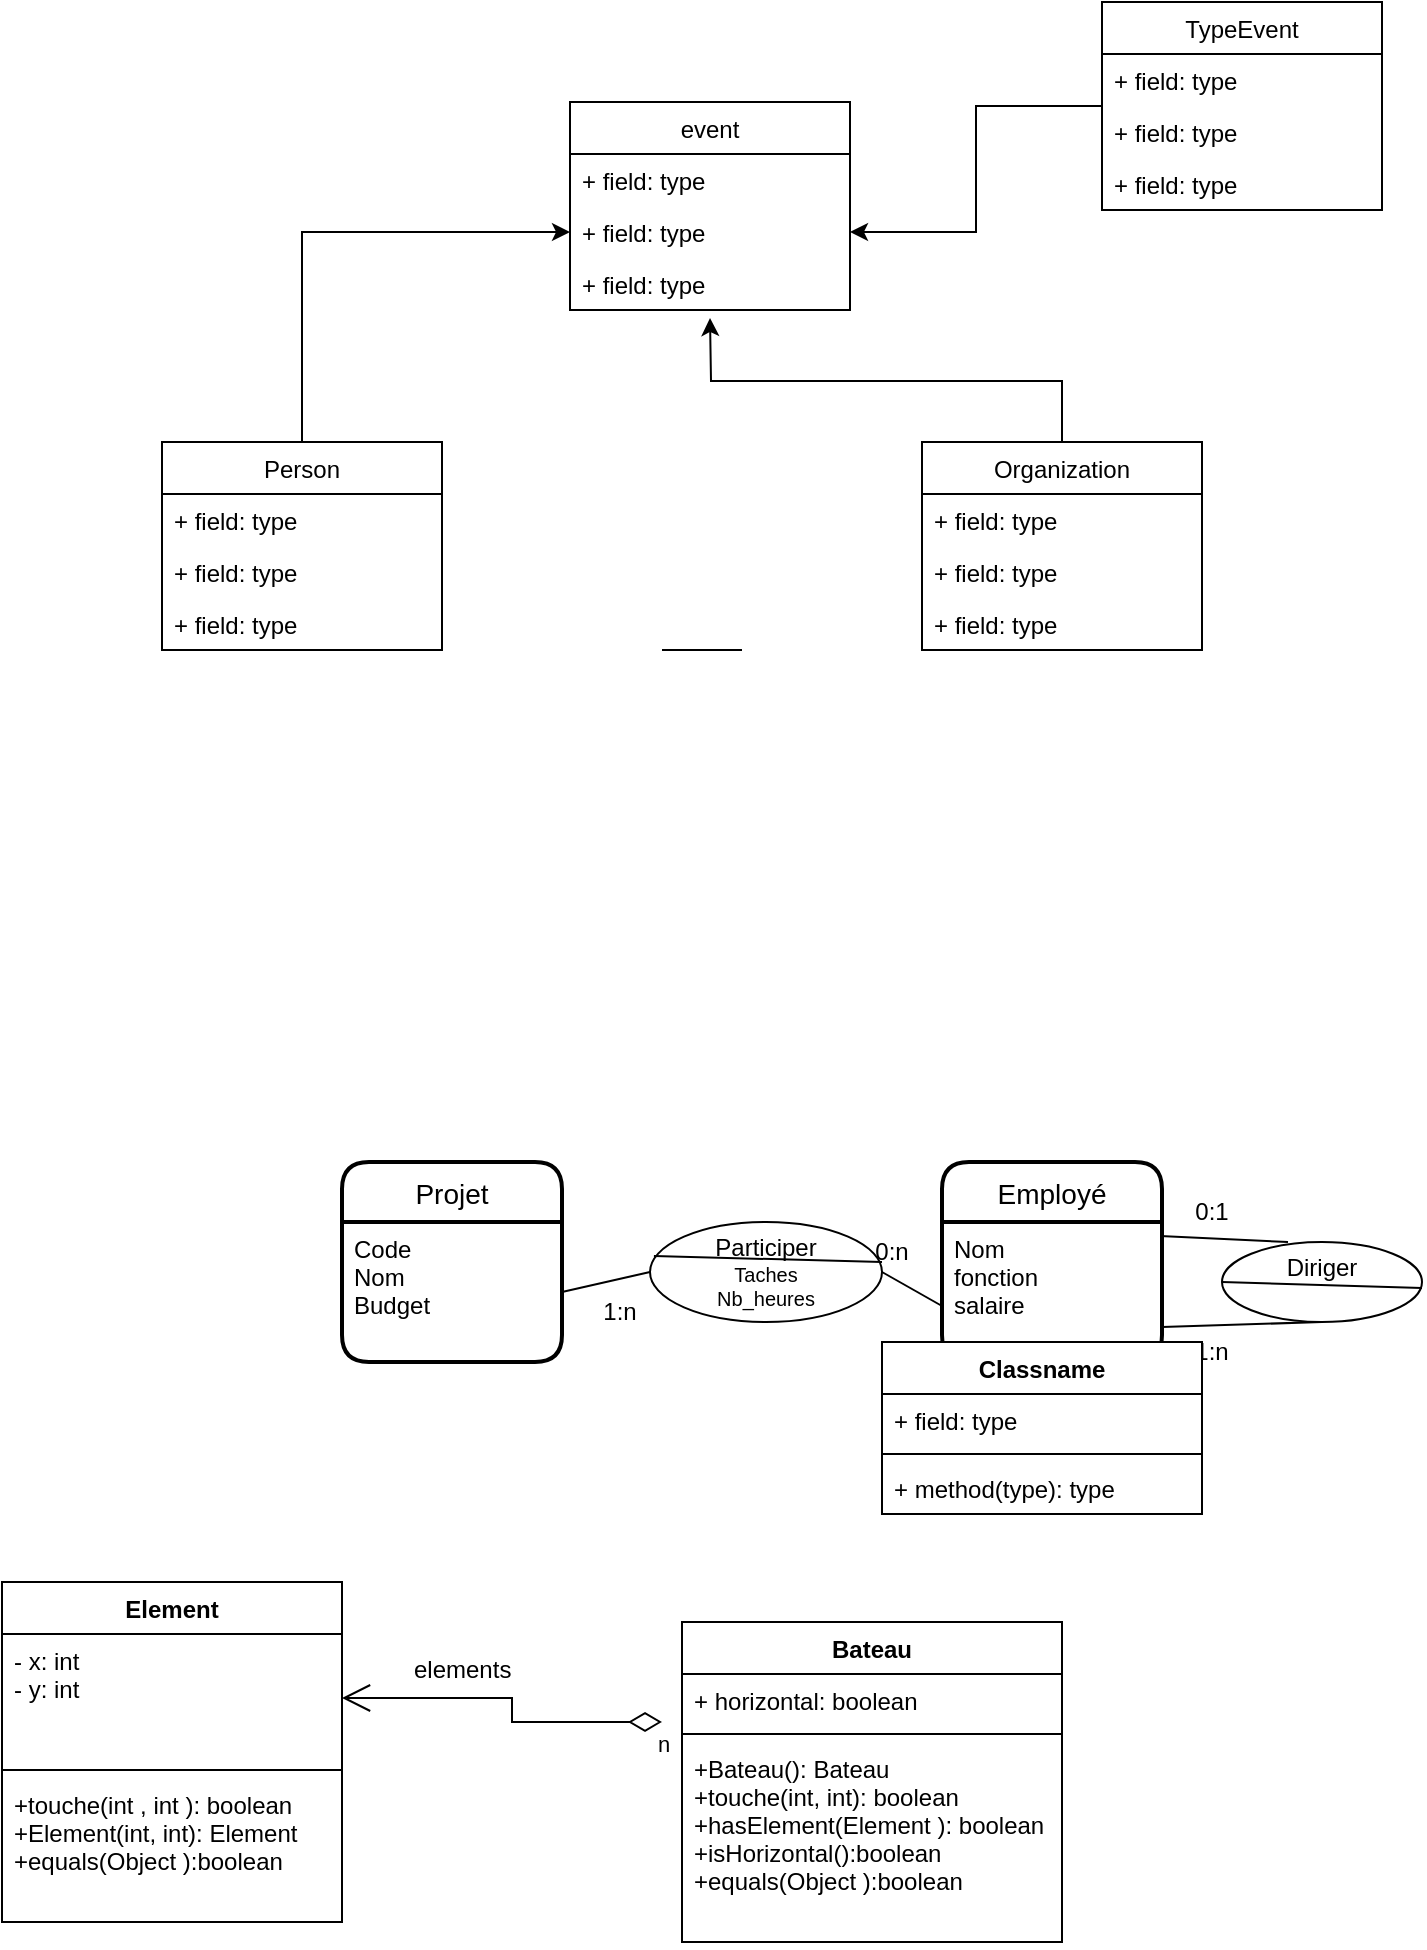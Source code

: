 <mxfile version="21.8.0" type="github">
  <diagram id="HLmwvm8MezSdkVYSD1in" name="Page-1">
    <mxGraphModel dx="2002" dy="1155" grid="1" gridSize="10" guides="1" tooltips="1" connect="1" arrows="1" fold="1" page="1" pageScale="1" pageWidth="827" pageHeight="1169" math="0" shadow="0">
      <root>
        <mxCell id="0" />
        <mxCell id="1" parent="0" />
        <mxCell id="GNIsgfz2RBcbvhtRr2Xp-2" value="event" style="swimlane;fontStyle=0;childLayout=stackLayout;horizontal=1;startSize=26;fillColor=none;horizontalStack=0;resizeParent=1;resizeParentMax=0;resizeLast=0;collapsible=1;marginBottom=0;" parent="1" vertex="1">
          <mxGeometry x="344" y="150" width="140" height="104" as="geometry" />
        </mxCell>
        <mxCell id="GNIsgfz2RBcbvhtRr2Xp-3" value="+ field: type" style="text;strokeColor=none;fillColor=none;align=left;verticalAlign=top;spacingLeft=4;spacingRight=4;overflow=hidden;rotatable=0;points=[[0,0.5],[1,0.5]];portConstraint=eastwest;" parent="GNIsgfz2RBcbvhtRr2Xp-2" vertex="1">
          <mxGeometry y="26" width="140" height="26" as="geometry" />
        </mxCell>
        <mxCell id="GNIsgfz2RBcbvhtRr2Xp-4" value="+ field: type" style="text;strokeColor=none;fillColor=none;align=left;verticalAlign=top;spacingLeft=4;spacingRight=4;overflow=hidden;rotatable=0;points=[[0,0.5],[1,0.5]];portConstraint=eastwest;" parent="GNIsgfz2RBcbvhtRr2Xp-2" vertex="1">
          <mxGeometry y="52" width="140" height="26" as="geometry" />
        </mxCell>
        <mxCell id="GNIsgfz2RBcbvhtRr2Xp-5" value="+ field: type" style="text;strokeColor=none;fillColor=none;align=left;verticalAlign=top;spacingLeft=4;spacingRight=4;overflow=hidden;rotatable=0;points=[[0,0.5],[1,0.5]];portConstraint=eastwest;" parent="GNIsgfz2RBcbvhtRr2Xp-2" vertex="1">
          <mxGeometry y="78" width="140" height="26" as="geometry" />
        </mxCell>
        <mxCell id="GNIsgfz2RBcbvhtRr2Xp-19" style="edgeStyle=orthogonalEdgeStyle;rounded=0;orthogonalLoop=1;jettySize=auto;html=1;exitX=0.5;exitY=0;exitDx=0;exitDy=0;entryX=0;entryY=0.5;entryDx=0;entryDy=0;" parent="1" source="GNIsgfz2RBcbvhtRr2Xp-6" target="GNIsgfz2RBcbvhtRr2Xp-4" edge="1">
          <mxGeometry relative="1" as="geometry" />
        </mxCell>
        <mxCell id="GNIsgfz2RBcbvhtRr2Xp-6" value="Person" style="swimlane;fontStyle=0;childLayout=stackLayout;horizontal=1;startSize=26;fillColor=none;horizontalStack=0;resizeParent=1;resizeParentMax=0;resizeLast=0;collapsible=1;marginBottom=0;" parent="1" vertex="1">
          <mxGeometry x="140" y="320" width="140" height="104" as="geometry" />
        </mxCell>
        <mxCell id="GNIsgfz2RBcbvhtRr2Xp-7" value="+ field: type" style="text;strokeColor=none;fillColor=none;align=left;verticalAlign=top;spacingLeft=4;spacingRight=4;overflow=hidden;rotatable=0;points=[[0,0.5],[1,0.5]];portConstraint=eastwest;" parent="GNIsgfz2RBcbvhtRr2Xp-6" vertex="1">
          <mxGeometry y="26" width="140" height="26" as="geometry" />
        </mxCell>
        <mxCell id="GNIsgfz2RBcbvhtRr2Xp-8" value="+ field: type" style="text;strokeColor=none;fillColor=none;align=left;verticalAlign=top;spacingLeft=4;spacingRight=4;overflow=hidden;rotatable=0;points=[[0,0.5],[1,0.5]];portConstraint=eastwest;" parent="GNIsgfz2RBcbvhtRr2Xp-6" vertex="1">
          <mxGeometry y="52" width="140" height="26" as="geometry" />
        </mxCell>
        <mxCell id="GNIsgfz2RBcbvhtRr2Xp-9" value="+ field: type" style="text;strokeColor=none;fillColor=none;align=left;verticalAlign=top;spacingLeft=4;spacingRight=4;overflow=hidden;rotatable=0;points=[[0,0.5],[1,0.5]];portConstraint=eastwest;" parent="GNIsgfz2RBcbvhtRr2Xp-6" vertex="1">
          <mxGeometry y="78" width="140" height="26" as="geometry" />
        </mxCell>
        <mxCell id="GNIsgfz2RBcbvhtRr2Xp-20" style="edgeStyle=orthogonalEdgeStyle;rounded=0;orthogonalLoop=1;jettySize=auto;html=1;exitX=0.5;exitY=0;exitDx=0;exitDy=0;" parent="1" source="GNIsgfz2RBcbvhtRr2Xp-10" edge="1">
          <mxGeometry relative="1" as="geometry">
            <mxPoint x="414" y="258" as="targetPoint" />
          </mxGeometry>
        </mxCell>
        <mxCell id="GNIsgfz2RBcbvhtRr2Xp-10" value="Organization" style="swimlane;fontStyle=0;childLayout=stackLayout;horizontal=1;startSize=26;fillColor=none;horizontalStack=0;resizeParent=1;resizeParentMax=0;resizeLast=0;collapsible=1;marginBottom=0;" parent="1" vertex="1">
          <mxGeometry x="520" y="320" width="140" height="104" as="geometry" />
        </mxCell>
        <mxCell id="GNIsgfz2RBcbvhtRr2Xp-11" value="+ field: type" style="text;strokeColor=none;fillColor=none;align=left;verticalAlign=top;spacingLeft=4;spacingRight=4;overflow=hidden;rotatable=0;points=[[0,0.5],[1,0.5]];portConstraint=eastwest;" parent="GNIsgfz2RBcbvhtRr2Xp-10" vertex="1">
          <mxGeometry y="26" width="140" height="26" as="geometry" />
        </mxCell>
        <mxCell id="GNIsgfz2RBcbvhtRr2Xp-12" value="+ field: type" style="text;strokeColor=none;fillColor=none;align=left;verticalAlign=top;spacingLeft=4;spacingRight=4;overflow=hidden;rotatable=0;points=[[0,0.5],[1,0.5]];portConstraint=eastwest;" parent="GNIsgfz2RBcbvhtRr2Xp-10" vertex="1">
          <mxGeometry y="52" width="140" height="26" as="geometry" />
        </mxCell>
        <mxCell id="GNIsgfz2RBcbvhtRr2Xp-13" value="+ field: type" style="text;strokeColor=none;fillColor=none;align=left;verticalAlign=top;spacingLeft=4;spacingRight=4;overflow=hidden;rotatable=0;points=[[0,0.5],[1,0.5]];portConstraint=eastwest;" parent="GNIsgfz2RBcbvhtRr2Xp-10" vertex="1">
          <mxGeometry y="78" width="140" height="26" as="geometry" />
        </mxCell>
        <mxCell id="GNIsgfz2RBcbvhtRr2Xp-21" style="edgeStyle=orthogonalEdgeStyle;rounded=0;orthogonalLoop=1;jettySize=auto;html=1;entryX=1;entryY=0.5;entryDx=0;entryDy=0;" parent="1" source="GNIsgfz2RBcbvhtRr2Xp-14" target="GNIsgfz2RBcbvhtRr2Xp-4" edge="1">
          <mxGeometry relative="1" as="geometry" />
        </mxCell>
        <mxCell id="GNIsgfz2RBcbvhtRr2Xp-14" value="TypeEvent" style="swimlane;fontStyle=0;childLayout=stackLayout;horizontal=1;startSize=26;fillColor=none;horizontalStack=0;resizeParent=1;resizeParentMax=0;resizeLast=0;collapsible=1;marginBottom=0;" parent="1" vertex="1">
          <mxGeometry x="610" y="100" width="140" height="104" as="geometry" />
        </mxCell>
        <mxCell id="GNIsgfz2RBcbvhtRr2Xp-15" value="+ field: type" style="text;strokeColor=none;fillColor=none;align=left;verticalAlign=top;spacingLeft=4;spacingRight=4;overflow=hidden;rotatable=0;points=[[0,0.5],[1,0.5]];portConstraint=eastwest;" parent="GNIsgfz2RBcbvhtRr2Xp-14" vertex="1">
          <mxGeometry y="26" width="140" height="26" as="geometry" />
        </mxCell>
        <mxCell id="GNIsgfz2RBcbvhtRr2Xp-16" value="+ field: type" style="text;strokeColor=none;fillColor=none;align=left;verticalAlign=top;spacingLeft=4;spacingRight=4;overflow=hidden;rotatable=0;points=[[0,0.5],[1,0.5]];portConstraint=eastwest;" parent="GNIsgfz2RBcbvhtRr2Xp-14" vertex="1">
          <mxGeometry y="52" width="140" height="26" as="geometry" />
        </mxCell>
        <mxCell id="GNIsgfz2RBcbvhtRr2Xp-17" value="+ field: type" style="text;strokeColor=none;fillColor=none;align=left;verticalAlign=top;spacingLeft=4;spacingRight=4;overflow=hidden;rotatable=0;points=[[0,0.5],[1,0.5]];portConstraint=eastwest;" parent="GNIsgfz2RBcbvhtRr2Xp-14" vertex="1">
          <mxGeometry y="78" width="140" height="26" as="geometry" />
        </mxCell>
        <mxCell id="GNIsgfz2RBcbvhtRr2Xp-18" value="" style="line;strokeWidth=1;fillColor=none;align=left;verticalAlign=middle;spacingTop=-1;spacingLeft=3;spacingRight=3;rotatable=0;labelPosition=right;points=[];portConstraint=eastwest;" parent="1" vertex="1">
          <mxGeometry x="390" y="420" width="40" height="8" as="geometry" />
        </mxCell>
        <mxCell id="6CCxmFv6uolV06Bg7Xiu-1" value="Projet" style="swimlane;childLayout=stackLayout;horizontal=1;startSize=30;horizontalStack=0;rounded=1;fontSize=14;fontStyle=0;strokeWidth=2;resizeParent=0;resizeLast=1;shadow=0;dashed=0;align=center;" parent="1" vertex="1">
          <mxGeometry x="230" y="680" width="110" height="100" as="geometry" />
        </mxCell>
        <mxCell id="6CCxmFv6uolV06Bg7Xiu-2" value="Code&#xa;Nom&#xa;Budget" style="align=left;strokeColor=none;fillColor=none;spacingLeft=4;fontSize=12;verticalAlign=top;resizable=0;rotatable=0;part=1;fontStyle=0" parent="6CCxmFv6uolV06Bg7Xiu-1" vertex="1">
          <mxGeometry y="30" width="110" height="70" as="geometry" />
        </mxCell>
        <mxCell id="6CCxmFv6uolV06Bg7Xiu-5" value="Employé" style="swimlane;childLayout=stackLayout;horizontal=1;startSize=30;horizontalStack=0;rounded=1;fontSize=14;fontStyle=0;strokeWidth=2;resizeParent=0;resizeLast=1;shadow=0;dashed=0;align=center;" parent="1" vertex="1">
          <mxGeometry x="530" y="680" width="110" height="100" as="geometry" />
        </mxCell>
        <mxCell id="6CCxmFv6uolV06Bg7Xiu-6" value="Nom&#xa;fonction&#xa;salaire&#xa;" style="align=left;strokeColor=none;fillColor=none;spacingLeft=4;fontSize=12;verticalAlign=top;resizable=0;rotatable=0;part=1;fontStyle=0" parent="6CCxmFv6uolV06Bg7Xiu-5" vertex="1">
          <mxGeometry y="30" width="110" height="70" as="geometry" />
        </mxCell>
        <mxCell id="6CCxmFv6uolV06Bg7Xiu-8" value="&lt;div&gt;Participer&lt;/div&gt;&lt;div style=&quot;font-size: 10px&quot;&gt;&lt;font style=&quot;font-size: 10px&quot;&gt;Taches&lt;/font&gt;&lt;/div&gt;&lt;div style=&quot;font-size: 10px&quot;&gt;&lt;font style=&quot;font-size: 10px&quot;&gt;Nb_heures&lt;/font&gt;&lt;br&gt;&lt;/div&gt;" style="ellipse;whiteSpace=wrap;html=1;align=center;" parent="1" vertex="1">
          <mxGeometry x="384" y="710" width="116" height="50" as="geometry" />
        </mxCell>
        <mxCell id="6CCxmFv6uolV06Bg7Xiu-13" value="" style="endArrow=none;html=1;rounded=0;exitX=1;exitY=0.5;exitDx=0;exitDy=0;entryX=0;entryY=0.5;entryDx=0;entryDy=0;" parent="1" source="6CCxmFv6uolV06Bg7Xiu-2" target="6CCxmFv6uolV06Bg7Xiu-8" edge="1">
          <mxGeometry relative="1" as="geometry">
            <mxPoint x="330" y="1100" as="sourcePoint" />
            <mxPoint x="490" y="1100" as="targetPoint" />
          </mxGeometry>
        </mxCell>
        <mxCell id="6CCxmFv6uolV06Bg7Xiu-18" value="1:n" style="text;html=1;strokeColor=none;fillColor=none;align=center;verticalAlign=middle;whiteSpace=wrap;rounded=0;" parent="1" vertex="1">
          <mxGeometry x="354" y="740" width="30" height="30" as="geometry" />
        </mxCell>
        <mxCell id="6CCxmFv6uolV06Bg7Xiu-19" value="0:n" style="text;html=1;strokeColor=none;fillColor=none;align=center;verticalAlign=middle;whiteSpace=wrap;rounded=0;" parent="1" vertex="1">
          <mxGeometry x="490" y="710" width="30" height="30" as="geometry" />
        </mxCell>
        <mxCell id="6CCxmFv6uolV06Bg7Xiu-20" value="" style="endArrow=none;html=1;rounded=0;exitX=1;exitY=0.5;exitDx=0;exitDy=0;entryX=0;entryY=0.6;entryDx=0;entryDy=0;entryPerimeter=0;" parent="1" source="6CCxmFv6uolV06Bg7Xiu-8" target="6CCxmFv6uolV06Bg7Xiu-6" edge="1">
          <mxGeometry relative="1" as="geometry">
            <mxPoint x="450" y="770" as="sourcePoint" />
            <mxPoint x="450" y="820" as="targetPoint" />
          </mxGeometry>
        </mxCell>
        <mxCell id="6CCxmFv6uolV06Bg7Xiu-21" value="&lt;div&gt;Diriger&lt;/div&gt;&lt;div&gt;&lt;br&gt;&lt;/div&gt;" style="ellipse;whiteSpace=wrap;html=1;align=center;" parent="1" vertex="1">
          <mxGeometry x="670" y="720" width="100" height="40" as="geometry" />
        </mxCell>
        <mxCell id="6CCxmFv6uolV06Bg7Xiu-22" value="0:1" style="text;html=1;strokeColor=none;fillColor=none;align=center;verticalAlign=middle;whiteSpace=wrap;rounded=0;" parent="1" vertex="1">
          <mxGeometry x="650" y="690" width="30" height="30" as="geometry" />
        </mxCell>
        <mxCell id="6CCxmFv6uolV06Bg7Xiu-23" value="1:n" style="text;html=1;strokeColor=none;fillColor=none;align=center;verticalAlign=middle;whiteSpace=wrap;rounded=0;" parent="1" vertex="1">
          <mxGeometry x="650" y="760" width="30" height="30" as="geometry" />
        </mxCell>
        <mxCell id="6CCxmFv6uolV06Bg7Xiu-24" value="" style="endArrow=none;html=1;rounded=0;exitX=0.991;exitY=0.1;exitDx=0;exitDy=0;entryX=0.33;entryY=0;entryDx=0;entryDy=0;entryPerimeter=0;exitPerimeter=0;" parent="1" source="6CCxmFv6uolV06Bg7Xiu-6" target="6CCxmFv6uolV06Bg7Xiu-21" edge="1">
          <mxGeometry relative="1" as="geometry">
            <mxPoint x="650" y="688" as="sourcePoint" />
            <mxPoint x="696" y="710" as="targetPoint" />
          </mxGeometry>
        </mxCell>
        <mxCell id="6CCxmFv6uolV06Bg7Xiu-25" value="" style="endArrow=none;html=1;rounded=0;exitX=0.5;exitY=1;exitDx=0;exitDy=0;entryX=1;entryY=0.75;entryDx=0;entryDy=0;" parent="1" source="6CCxmFv6uolV06Bg7Xiu-21" target="6CCxmFv6uolV06Bg7Xiu-6" edge="1">
          <mxGeometry relative="1" as="geometry">
            <mxPoint x="680" y="770" as="sourcePoint" />
            <mxPoint x="726" y="792" as="targetPoint" />
          </mxGeometry>
        </mxCell>
        <mxCell id="6CCxmFv6uolV06Bg7Xiu-28" value="" style="endArrow=none;html=1;rounded=0;fontSize=10;exitX=0.017;exitY=0.34;exitDx=0;exitDy=0;exitPerimeter=0;" parent="1" source="6CCxmFv6uolV06Bg7Xiu-8" edge="1">
          <mxGeometry relative="1" as="geometry">
            <mxPoint x="400" y="730" as="sourcePoint" />
            <mxPoint x="500" y="730" as="targetPoint" />
          </mxGeometry>
        </mxCell>
        <mxCell id="6CCxmFv6uolV06Bg7Xiu-29" value="" style="endArrow=none;html=1;rounded=0;fontSize=10;exitX=0.017;exitY=0.34;exitDx=0;exitDy=0;exitPerimeter=0;" parent="1" edge="1">
          <mxGeometry relative="1" as="geometry">
            <mxPoint x="670.002" y="740" as="sourcePoint" />
            <mxPoint x="770" y="743" as="targetPoint" />
          </mxGeometry>
        </mxCell>
        <mxCell id="JHDAkBrl2dvtrn6jSmzX-3" value="Classname" style="swimlane;fontStyle=1;align=center;verticalAlign=top;childLayout=stackLayout;horizontal=1;startSize=26;horizontalStack=0;resizeParent=1;resizeParentMax=0;resizeLast=0;collapsible=1;marginBottom=0;" parent="1" vertex="1">
          <mxGeometry x="500" y="770" width="160" height="86" as="geometry" />
        </mxCell>
        <mxCell id="JHDAkBrl2dvtrn6jSmzX-4" value="+ field: type" style="text;strokeColor=none;fillColor=none;align=left;verticalAlign=top;spacingLeft=4;spacingRight=4;overflow=hidden;rotatable=0;points=[[0,0.5],[1,0.5]];portConstraint=eastwest;" parent="JHDAkBrl2dvtrn6jSmzX-3" vertex="1">
          <mxGeometry y="26" width="160" height="26" as="geometry" />
        </mxCell>
        <mxCell id="JHDAkBrl2dvtrn6jSmzX-5" value="" style="line;strokeWidth=1;fillColor=none;align=left;verticalAlign=middle;spacingTop=-1;spacingLeft=3;spacingRight=3;rotatable=0;labelPosition=right;points=[];portConstraint=eastwest;strokeColor=inherit;" parent="JHDAkBrl2dvtrn6jSmzX-3" vertex="1">
          <mxGeometry y="52" width="160" height="8" as="geometry" />
        </mxCell>
        <mxCell id="JHDAkBrl2dvtrn6jSmzX-6" value="+ method(type): type" style="text;strokeColor=none;fillColor=none;align=left;verticalAlign=top;spacingLeft=4;spacingRight=4;overflow=hidden;rotatable=0;points=[[0,0.5],[1,0.5]];portConstraint=eastwest;" parent="JHDAkBrl2dvtrn6jSmzX-3" vertex="1">
          <mxGeometry y="60" width="160" height="26" as="geometry" />
        </mxCell>
        <mxCell id="JHDAkBrl2dvtrn6jSmzX-7" value="Element" style="swimlane;fontStyle=1;align=center;verticalAlign=top;childLayout=stackLayout;horizontal=1;startSize=26;horizontalStack=0;resizeParent=1;resizeParentMax=0;resizeLast=0;collapsible=1;marginBottom=0;" parent="1" vertex="1">
          <mxGeometry x="60" y="890" width="170" height="170" as="geometry" />
        </mxCell>
        <mxCell id="JHDAkBrl2dvtrn6jSmzX-8" value="- x: int&#xa;- y: int&#xa;" style="text;strokeColor=none;fillColor=none;align=left;verticalAlign=top;spacingLeft=4;spacingRight=4;overflow=hidden;rotatable=0;points=[[0,0.5],[1,0.5]];portConstraint=eastwest;" parent="JHDAkBrl2dvtrn6jSmzX-7" vertex="1">
          <mxGeometry y="26" width="170" height="64" as="geometry" />
        </mxCell>
        <mxCell id="JHDAkBrl2dvtrn6jSmzX-9" value="" style="line;strokeWidth=1;fillColor=none;align=left;verticalAlign=middle;spacingTop=-1;spacingLeft=3;spacingRight=3;rotatable=0;labelPosition=right;points=[];portConstraint=eastwest;strokeColor=inherit;" parent="JHDAkBrl2dvtrn6jSmzX-7" vertex="1">
          <mxGeometry y="90" width="170" height="8" as="geometry" />
        </mxCell>
        <mxCell id="JHDAkBrl2dvtrn6jSmzX-10" value="+touche(int , int ): boolean&#xa;+Element(int, int): Element&#xa;+equals(Object ):boolean&#xa;" style="text;strokeColor=none;fillColor=none;align=left;verticalAlign=top;spacingLeft=4;spacingRight=4;overflow=hidden;rotatable=0;points=[[0,0.5],[1,0.5]];portConstraint=eastwest;" parent="JHDAkBrl2dvtrn6jSmzX-7" vertex="1">
          <mxGeometry y="98" width="170" height="72" as="geometry" />
        </mxCell>
        <mxCell id="JHDAkBrl2dvtrn6jSmzX-11" value="n" style="endArrow=open;html=1;endSize=12;startArrow=diamondThin;startSize=14;startFill=0;edgeStyle=orthogonalEdgeStyle;align=left;verticalAlign=bottom;rounded=0;entryX=1;entryY=0.5;entryDx=0;entryDy=0;" parent="1" target="JHDAkBrl2dvtrn6jSmzX-8" edge="1">
          <mxGeometry x="-0.945" y="20" relative="1" as="geometry">
            <mxPoint x="390" y="960" as="sourcePoint" />
            <mxPoint x="504" y="870" as="targetPoint" />
            <Array as="points">
              <mxPoint x="315" y="960" />
              <mxPoint x="315" y="948" />
            </Array>
            <mxPoint as="offset" />
          </mxGeometry>
        </mxCell>
        <mxCell id="JHDAkBrl2dvtrn6jSmzX-13" value="Bateau" style="swimlane;fontStyle=1;align=center;verticalAlign=top;childLayout=stackLayout;horizontal=1;startSize=26;horizontalStack=0;resizeParent=1;resizeParentMax=0;resizeLast=0;collapsible=1;marginBottom=0;" parent="1" vertex="1">
          <mxGeometry x="400" y="910" width="190" height="160" as="geometry" />
        </mxCell>
        <mxCell id="JHDAkBrl2dvtrn6jSmzX-14" value="+ horizontal: boolean" style="text;strokeColor=none;fillColor=none;align=left;verticalAlign=top;spacingLeft=4;spacingRight=4;overflow=hidden;rotatable=0;points=[[0,0.5],[1,0.5]];portConstraint=eastwest;" parent="JHDAkBrl2dvtrn6jSmzX-13" vertex="1">
          <mxGeometry y="26" width="190" height="26" as="geometry" />
        </mxCell>
        <mxCell id="JHDAkBrl2dvtrn6jSmzX-15" value="" style="line;strokeWidth=1;fillColor=none;align=left;verticalAlign=middle;spacingTop=-1;spacingLeft=3;spacingRight=3;rotatable=0;labelPosition=right;points=[];portConstraint=eastwest;strokeColor=inherit;" parent="JHDAkBrl2dvtrn6jSmzX-13" vertex="1">
          <mxGeometry y="52" width="190" height="8" as="geometry" />
        </mxCell>
        <mxCell id="JHDAkBrl2dvtrn6jSmzX-16" value="+Bateau(): Bateau&#xa;+touche(int, int): boolean&#xa;+hasElement(Element ): boolean&#xa;+isHorizontal():boolean&#xa;+equals(Object ):boolean&#xa;&#xa;" style="text;strokeColor=none;fillColor=none;align=left;verticalAlign=top;spacingLeft=4;spacingRight=4;overflow=hidden;rotatable=0;points=[[0,0.5],[1,0.5]];portConstraint=eastwest;" parent="JHDAkBrl2dvtrn6jSmzX-13" vertex="1">
          <mxGeometry y="60" width="190" height="100" as="geometry" />
        </mxCell>
        <mxCell id="JHDAkBrl2dvtrn6jSmzX-19" value="elements" style="text;strokeColor=none;fillColor=none;align=left;verticalAlign=top;spacingLeft=4;spacingRight=4;overflow=hidden;rotatable=0;points=[[0,0.5],[1,0.5]];portConstraint=eastwest;" parent="1" vertex="1">
          <mxGeometry x="260" y="920" width="100" height="26" as="geometry" />
        </mxCell>
      </root>
    </mxGraphModel>
  </diagram>
</mxfile>
